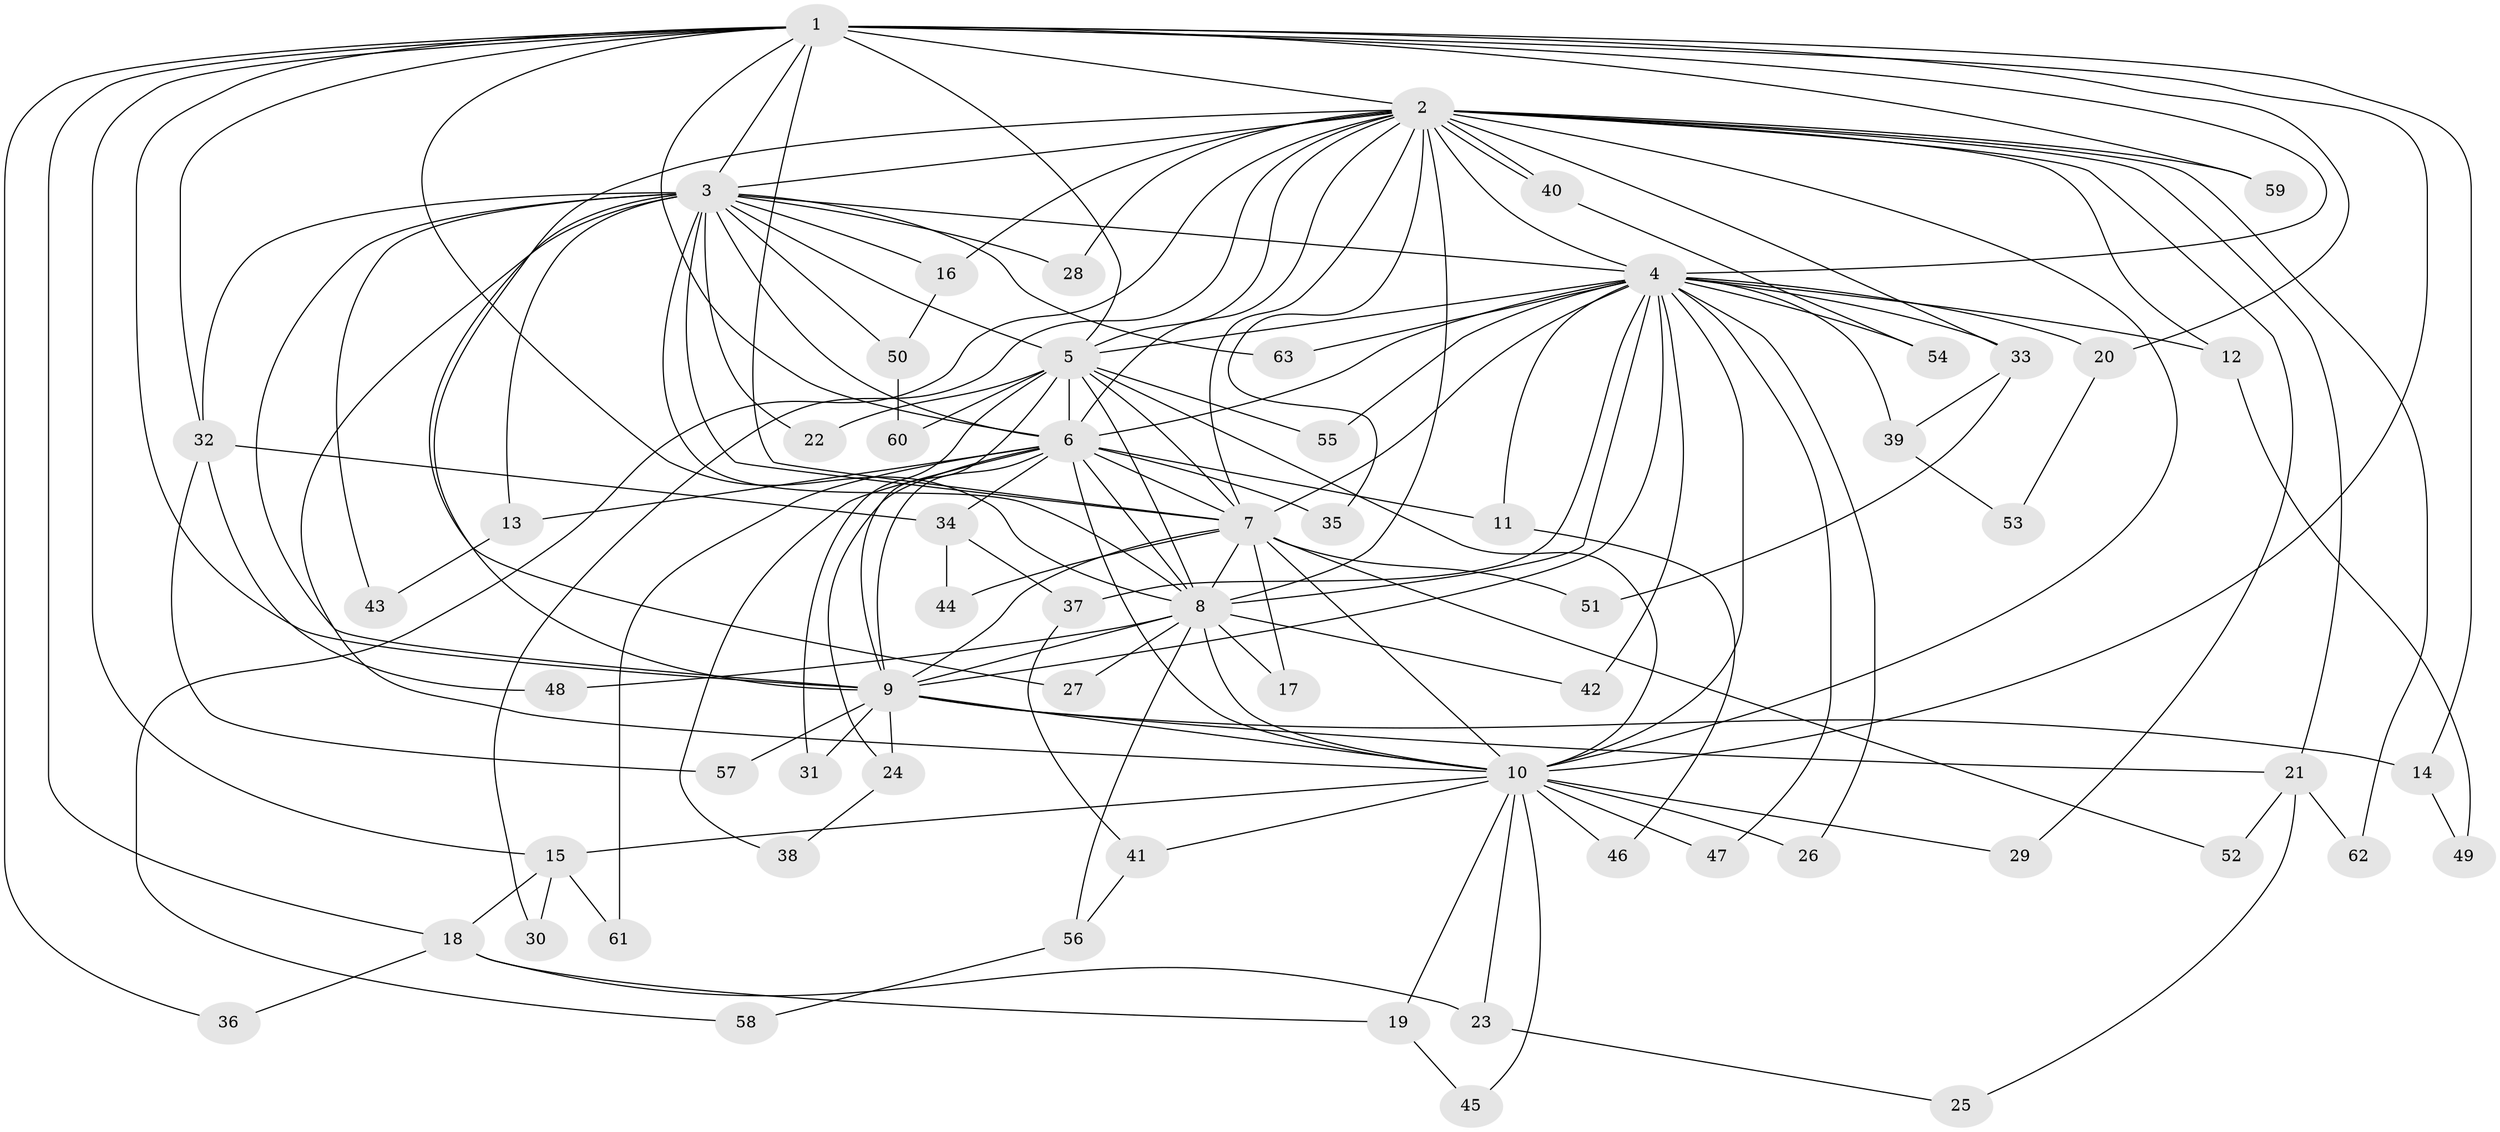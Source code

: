 // Generated by graph-tools (version 1.1) at 2025/25/03/09/25 03:25:46]
// undirected, 63 vertices, 151 edges
graph export_dot {
graph [start="1"]
  node [color=gray90,style=filled];
  1;
  2;
  3;
  4;
  5;
  6;
  7;
  8;
  9;
  10;
  11;
  12;
  13;
  14;
  15;
  16;
  17;
  18;
  19;
  20;
  21;
  22;
  23;
  24;
  25;
  26;
  27;
  28;
  29;
  30;
  31;
  32;
  33;
  34;
  35;
  36;
  37;
  38;
  39;
  40;
  41;
  42;
  43;
  44;
  45;
  46;
  47;
  48;
  49;
  50;
  51;
  52;
  53;
  54;
  55;
  56;
  57;
  58;
  59;
  60;
  61;
  62;
  63;
  1 -- 2;
  1 -- 3;
  1 -- 4;
  1 -- 5;
  1 -- 6;
  1 -- 7;
  1 -- 8;
  1 -- 9;
  1 -- 10;
  1 -- 14;
  1 -- 15;
  1 -- 18;
  1 -- 20;
  1 -- 32;
  1 -- 36;
  1 -- 59;
  2 -- 3;
  2 -- 4;
  2 -- 5;
  2 -- 6;
  2 -- 7;
  2 -- 8;
  2 -- 9;
  2 -- 10;
  2 -- 12;
  2 -- 16;
  2 -- 21;
  2 -- 28;
  2 -- 29;
  2 -- 30;
  2 -- 33;
  2 -- 35;
  2 -- 40;
  2 -- 40;
  2 -- 58;
  2 -- 59;
  2 -- 62;
  3 -- 4;
  3 -- 5;
  3 -- 6;
  3 -- 7;
  3 -- 8;
  3 -- 9;
  3 -- 10;
  3 -- 13;
  3 -- 16;
  3 -- 22;
  3 -- 27;
  3 -- 28;
  3 -- 32;
  3 -- 43;
  3 -- 50;
  3 -- 63;
  4 -- 5;
  4 -- 6;
  4 -- 7;
  4 -- 8;
  4 -- 9;
  4 -- 10;
  4 -- 11;
  4 -- 12;
  4 -- 20;
  4 -- 26;
  4 -- 33;
  4 -- 37;
  4 -- 39;
  4 -- 42;
  4 -- 47;
  4 -- 54;
  4 -- 55;
  4 -- 63;
  5 -- 6;
  5 -- 7;
  5 -- 8;
  5 -- 9;
  5 -- 10;
  5 -- 22;
  5 -- 31;
  5 -- 55;
  5 -- 60;
  6 -- 7;
  6 -- 8;
  6 -- 9;
  6 -- 10;
  6 -- 11;
  6 -- 13;
  6 -- 24;
  6 -- 34;
  6 -- 35;
  6 -- 38;
  6 -- 61;
  7 -- 8;
  7 -- 9;
  7 -- 10;
  7 -- 17;
  7 -- 44;
  7 -- 51;
  7 -- 52;
  8 -- 9;
  8 -- 10;
  8 -- 17;
  8 -- 27;
  8 -- 42;
  8 -- 48;
  8 -- 56;
  9 -- 10;
  9 -- 14;
  9 -- 21;
  9 -- 24;
  9 -- 31;
  9 -- 57;
  10 -- 15;
  10 -- 19;
  10 -- 23;
  10 -- 26;
  10 -- 29;
  10 -- 41;
  10 -- 45;
  10 -- 46;
  10 -- 47;
  11 -- 46;
  12 -- 49;
  13 -- 43;
  14 -- 49;
  15 -- 18;
  15 -- 30;
  15 -- 61;
  16 -- 50;
  18 -- 19;
  18 -- 23;
  18 -- 36;
  19 -- 45;
  20 -- 53;
  21 -- 25;
  21 -- 52;
  21 -- 62;
  23 -- 25;
  24 -- 38;
  32 -- 34;
  32 -- 48;
  32 -- 57;
  33 -- 39;
  33 -- 51;
  34 -- 37;
  34 -- 44;
  37 -- 41;
  39 -- 53;
  40 -- 54;
  41 -- 56;
  50 -- 60;
  56 -- 58;
}
